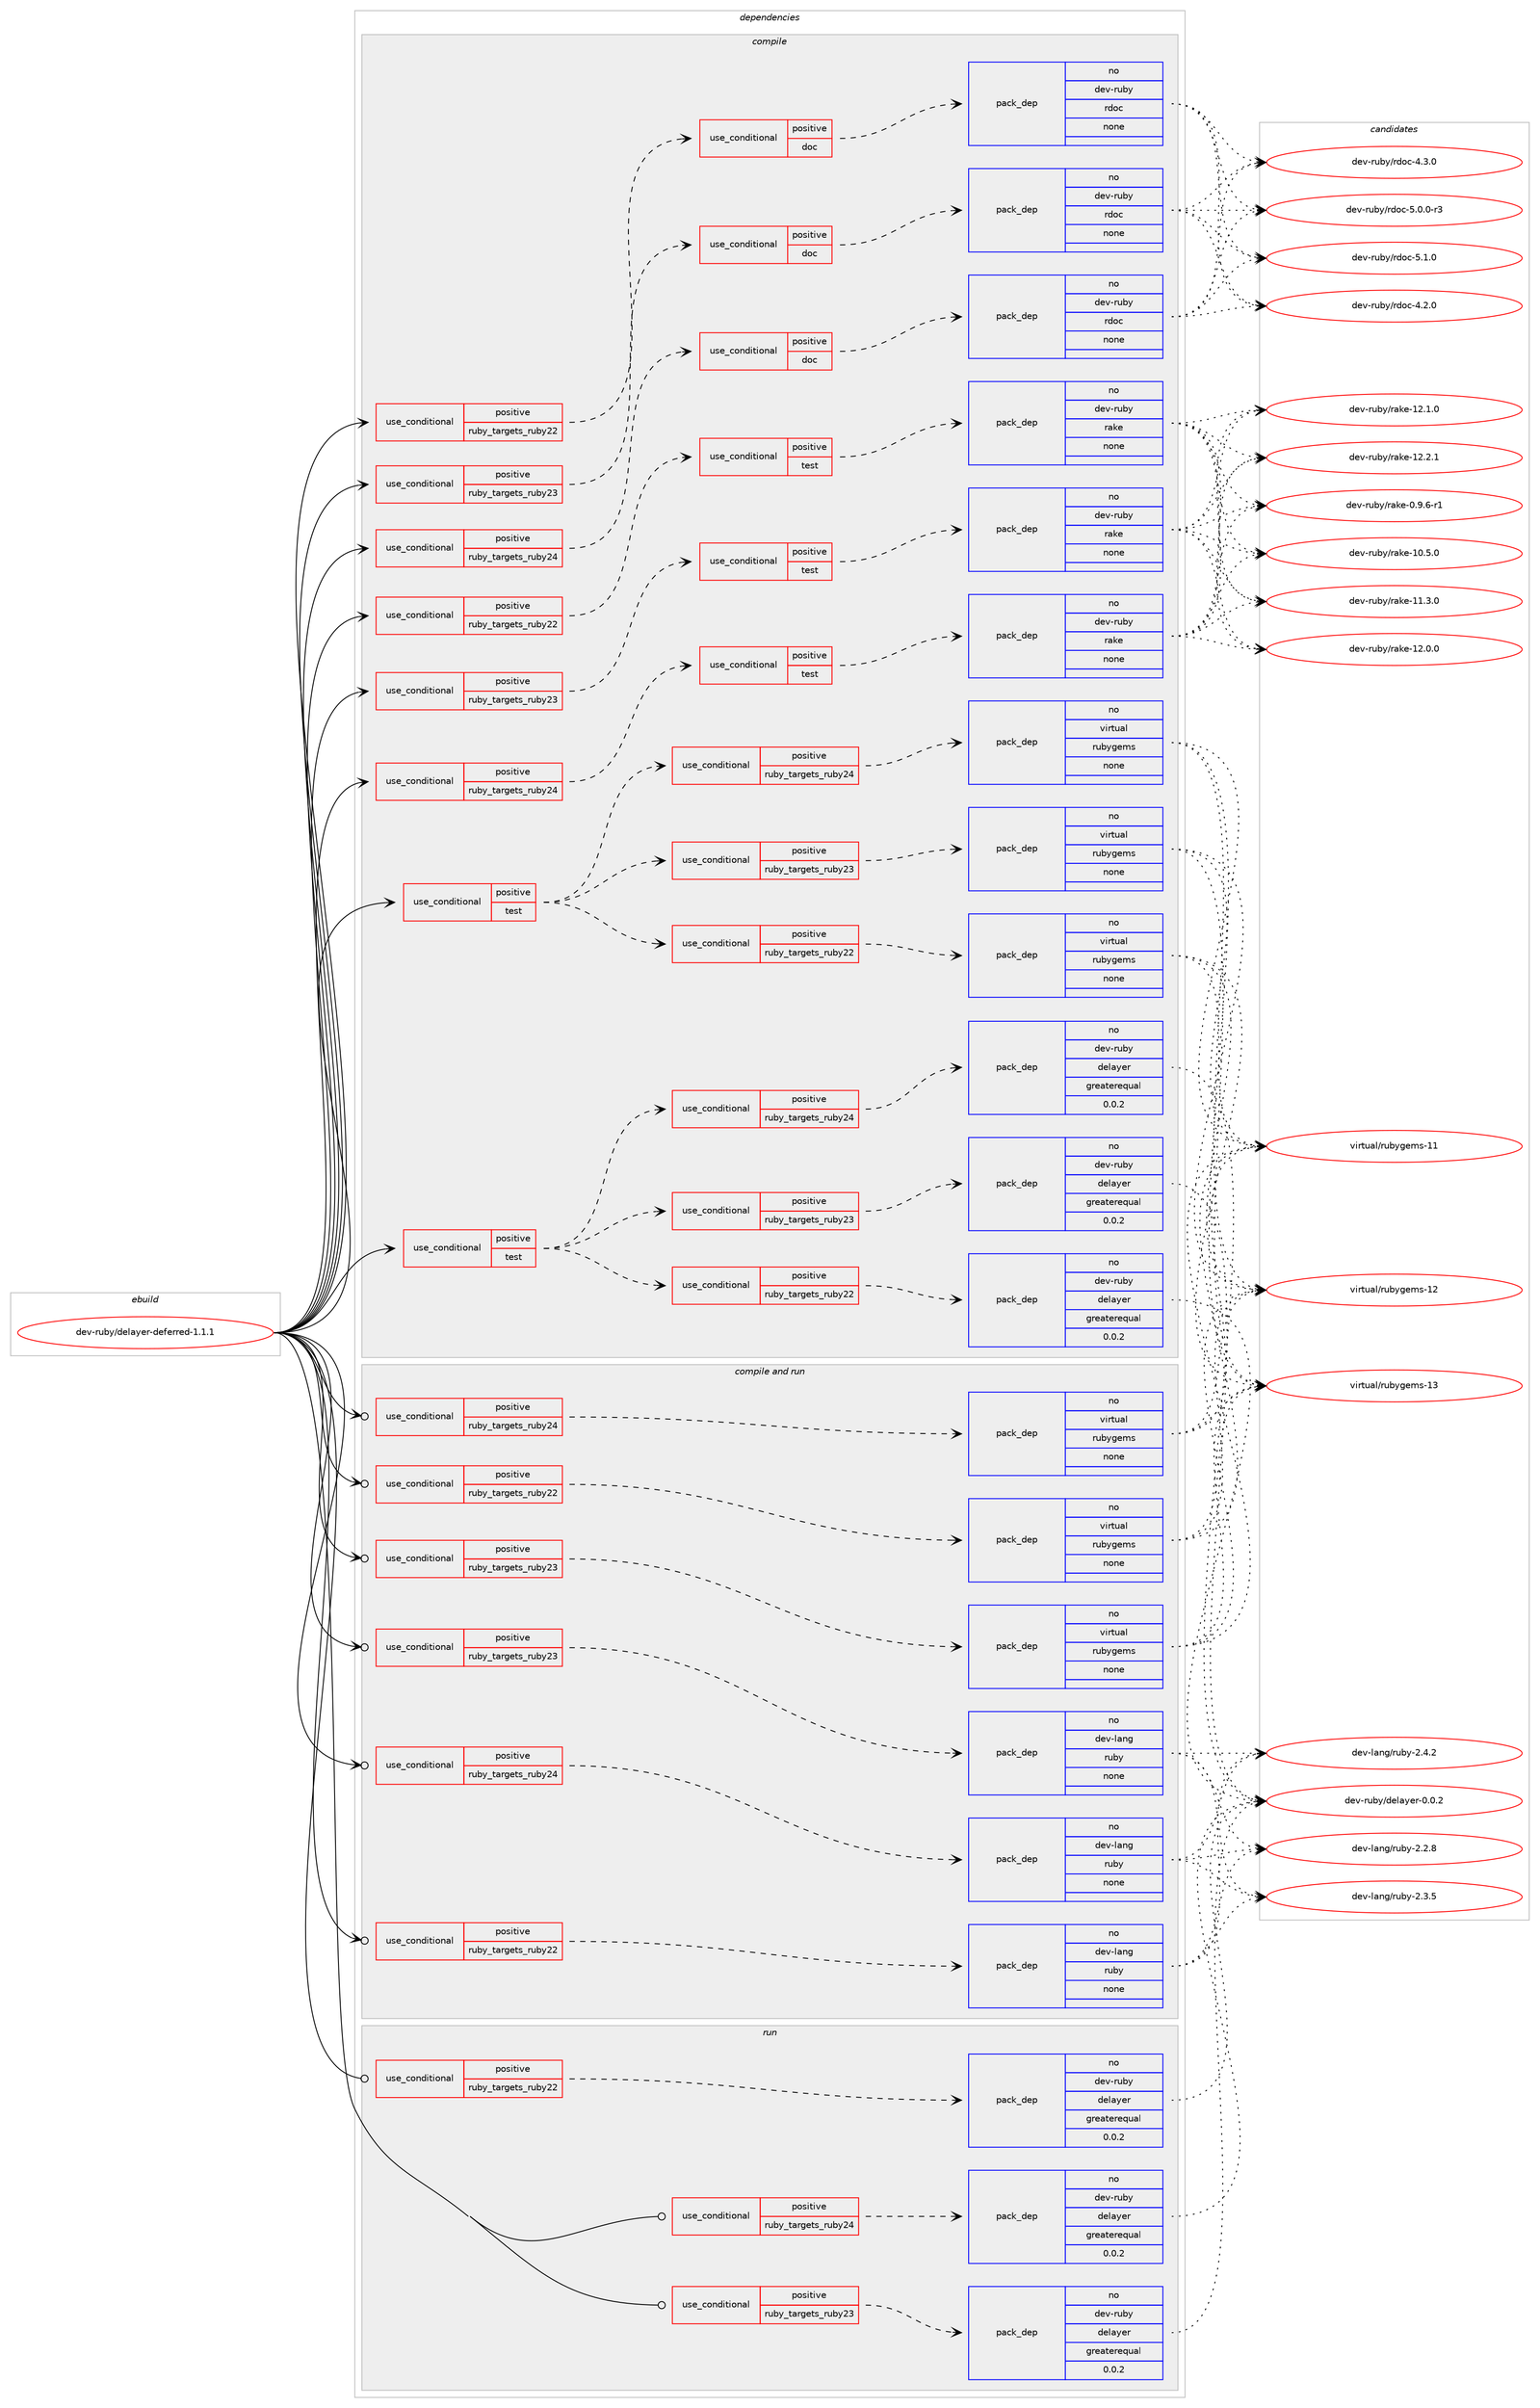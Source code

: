 digraph prolog {

# *************
# Graph options
# *************

newrank=true;
concentrate=true;
compound=true;
graph [rankdir=LR,fontname=Helvetica,fontsize=10,ranksep=1.5];#, ranksep=2.5, nodesep=0.2];
edge  [arrowhead=vee];
node  [fontname=Helvetica,fontsize=10];

# **********
# The ebuild
# **********

subgraph cluster_leftcol {
color=gray;
rank=same;
label=<<i>ebuild</i>>;
id [label="dev-ruby/delayer-deferred-1.1.1", color=red, width=4, href="../dev-ruby/delayer-deferred-1.1.1.svg"];
}

# ****************
# The dependencies
# ****************

subgraph cluster_midcol {
color=gray;
label=<<i>dependencies</i>>;
subgraph cluster_compile {
fillcolor="#eeeeee";
style=filled;
label=<<i>compile</i>>;
subgraph cond55631 {
dependency235847 [label=<<TABLE BORDER="0" CELLBORDER="1" CELLSPACING="0" CELLPADDING="4"><TR><TD ROWSPAN="3" CELLPADDING="10">use_conditional</TD></TR><TR><TD>positive</TD></TR><TR><TD>ruby_targets_ruby22</TD></TR></TABLE>>, shape=none, color=red];
subgraph cond55632 {
dependency235848 [label=<<TABLE BORDER="0" CELLBORDER="1" CELLSPACING="0" CELLPADDING="4"><TR><TD ROWSPAN="3" CELLPADDING="10">use_conditional</TD></TR><TR><TD>positive</TD></TR><TR><TD>doc</TD></TR></TABLE>>, shape=none, color=red];
subgraph pack176142 {
dependency235849 [label=<<TABLE BORDER="0" CELLBORDER="1" CELLSPACING="0" CELLPADDING="4" WIDTH="220"><TR><TD ROWSPAN="6" CELLPADDING="30">pack_dep</TD></TR><TR><TD WIDTH="110">no</TD></TR><TR><TD>dev-ruby</TD></TR><TR><TD>rdoc</TD></TR><TR><TD>none</TD></TR><TR><TD></TD></TR></TABLE>>, shape=none, color=blue];
}
dependency235848:e -> dependency235849:w [weight=20,style="dashed",arrowhead="vee"];
}
dependency235847:e -> dependency235848:w [weight=20,style="dashed",arrowhead="vee"];
}
id:e -> dependency235847:w [weight=20,style="solid",arrowhead="vee"];
subgraph cond55633 {
dependency235850 [label=<<TABLE BORDER="0" CELLBORDER="1" CELLSPACING="0" CELLPADDING="4"><TR><TD ROWSPAN="3" CELLPADDING="10">use_conditional</TD></TR><TR><TD>positive</TD></TR><TR><TD>ruby_targets_ruby22</TD></TR></TABLE>>, shape=none, color=red];
subgraph cond55634 {
dependency235851 [label=<<TABLE BORDER="0" CELLBORDER="1" CELLSPACING="0" CELLPADDING="4"><TR><TD ROWSPAN="3" CELLPADDING="10">use_conditional</TD></TR><TR><TD>positive</TD></TR><TR><TD>test</TD></TR></TABLE>>, shape=none, color=red];
subgraph pack176143 {
dependency235852 [label=<<TABLE BORDER="0" CELLBORDER="1" CELLSPACING="0" CELLPADDING="4" WIDTH="220"><TR><TD ROWSPAN="6" CELLPADDING="30">pack_dep</TD></TR><TR><TD WIDTH="110">no</TD></TR><TR><TD>dev-ruby</TD></TR><TR><TD>rake</TD></TR><TR><TD>none</TD></TR><TR><TD></TD></TR></TABLE>>, shape=none, color=blue];
}
dependency235851:e -> dependency235852:w [weight=20,style="dashed",arrowhead="vee"];
}
dependency235850:e -> dependency235851:w [weight=20,style="dashed",arrowhead="vee"];
}
id:e -> dependency235850:w [weight=20,style="solid",arrowhead="vee"];
subgraph cond55635 {
dependency235853 [label=<<TABLE BORDER="0" CELLBORDER="1" CELLSPACING="0" CELLPADDING="4"><TR><TD ROWSPAN="3" CELLPADDING="10">use_conditional</TD></TR><TR><TD>positive</TD></TR><TR><TD>ruby_targets_ruby23</TD></TR></TABLE>>, shape=none, color=red];
subgraph cond55636 {
dependency235854 [label=<<TABLE BORDER="0" CELLBORDER="1" CELLSPACING="0" CELLPADDING="4"><TR><TD ROWSPAN="3" CELLPADDING="10">use_conditional</TD></TR><TR><TD>positive</TD></TR><TR><TD>doc</TD></TR></TABLE>>, shape=none, color=red];
subgraph pack176144 {
dependency235855 [label=<<TABLE BORDER="0" CELLBORDER="1" CELLSPACING="0" CELLPADDING="4" WIDTH="220"><TR><TD ROWSPAN="6" CELLPADDING="30">pack_dep</TD></TR><TR><TD WIDTH="110">no</TD></TR><TR><TD>dev-ruby</TD></TR><TR><TD>rdoc</TD></TR><TR><TD>none</TD></TR><TR><TD></TD></TR></TABLE>>, shape=none, color=blue];
}
dependency235854:e -> dependency235855:w [weight=20,style="dashed",arrowhead="vee"];
}
dependency235853:e -> dependency235854:w [weight=20,style="dashed",arrowhead="vee"];
}
id:e -> dependency235853:w [weight=20,style="solid",arrowhead="vee"];
subgraph cond55637 {
dependency235856 [label=<<TABLE BORDER="0" CELLBORDER="1" CELLSPACING="0" CELLPADDING="4"><TR><TD ROWSPAN="3" CELLPADDING="10">use_conditional</TD></TR><TR><TD>positive</TD></TR><TR><TD>ruby_targets_ruby23</TD></TR></TABLE>>, shape=none, color=red];
subgraph cond55638 {
dependency235857 [label=<<TABLE BORDER="0" CELLBORDER="1" CELLSPACING="0" CELLPADDING="4"><TR><TD ROWSPAN="3" CELLPADDING="10">use_conditional</TD></TR><TR><TD>positive</TD></TR><TR><TD>test</TD></TR></TABLE>>, shape=none, color=red];
subgraph pack176145 {
dependency235858 [label=<<TABLE BORDER="0" CELLBORDER="1" CELLSPACING="0" CELLPADDING="4" WIDTH="220"><TR><TD ROWSPAN="6" CELLPADDING="30">pack_dep</TD></TR><TR><TD WIDTH="110">no</TD></TR><TR><TD>dev-ruby</TD></TR><TR><TD>rake</TD></TR><TR><TD>none</TD></TR><TR><TD></TD></TR></TABLE>>, shape=none, color=blue];
}
dependency235857:e -> dependency235858:w [weight=20,style="dashed",arrowhead="vee"];
}
dependency235856:e -> dependency235857:w [weight=20,style="dashed",arrowhead="vee"];
}
id:e -> dependency235856:w [weight=20,style="solid",arrowhead="vee"];
subgraph cond55639 {
dependency235859 [label=<<TABLE BORDER="0" CELLBORDER="1" CELLSPACING="0" CELLPADDING="4"><TR><TD ROWSPAN="3" CELLPADDING="10">use_conditional</TD></TR><TR><TD>positive</TD></TR><TR><TD>ruby_targets_ruby24</TD></TR></TABLE>>, shape=none, color=red];
subgraph cond55640 {
dependency235860 [label=<<TABLE BORDER="0" CELLBORDER="1" CELLSPACING="0" CELLPADDING="4"><TR><TD ROWSPAN="3" CELLPADDING="10">use_conditional</TD></TR><TR><TD>positive</TD></TR><TR><TD>doc</TD></TR></TABLE>>, shape=none, color=red];
subgraph pack176146 {
dependency235861 [label=<<TABLE BORDER="0" CELLBORDER="1" CELLSPACING="0" CELLPADDING="4" WIDTH="220"><TR><TD ROWSPAN="6" CELLPADDING="30">pack_dep</TD></TR><TR><TD WIDTH="110">no</TD></TR><TR><TD>dev-ruby</TD></TR><TR><TD>rdoc</TD></TR><TR><TD>none</TD></TR><TR><TD></TD></TR></TABLE>>, shape=none, color=blue];
}
dependency235860:e -> dependency235861:w [weight=20,style="dashed",arrowhead="vee"];
}
dependency235859:e -> dependency235860:w [weight=20,style="dashed",arrowhead="vee"];
}
id:e -> dependency235859:w [weight=20,style="solid",arrowhead="vee"];
subgraph cond55641 {
dependency235862 [label=<<TABLE BORDER="0" CELLBORDER="1" CELLSPACING="0" CELLPADDING="4"><TR><TD ROWSPAN="3" CELLPADDING="10">use_conditional</TD></TR><TR><TD>positive</TD></TR><TR><TD>ruby_targets_ruby24</TD></TR></TABLE>>, shape=none, color=red];
subgraph cond55642 {
dependency235863 [label=<<TABLE BORDER="0" CELLBORDER="1" CELLSPACING="0" CELLPADDING="4"><TR><TD ROWSPAN="3" CELLPADDING="10">use_conditional</TD></TR><TR><TD>positive</TD></TR><TR><TD>test</TD></TR></TABLE>>, shape=none, color=red];
subgraph pack176147 {
dependency235864 [label=<<TABLE BORDER="0" CELLBORDER="1" CELLSPACING="0" CELLPADDING="4" WIDTH="220"><TR><TD ROWSPAN="6" CELLPADDING="30">pack_dep</TD></TR><TR><TD WIDTH="110">no</TD></TR><TR><TD>dev-ruby</TD></TR><TR><TD>rake</TD></TR><TR><TD>none</TD></TR><TR><TD></TD></TR></TABLE>>, shape=none, color=blue];
}
dependency235863:e -> dependency235864:w [weight=20,style="dashed",arrowhead="vee"];
}
dependency235862:e -> dependency235863:w [weight=20,style="dashed",arrowhead="vee"];
}
id:e -> dependency235862:w [weight=20,style="solid",arrowhead="vee"];
subgraph cond55643 {
dependency235865 [label=<<TABLE BORDER="0" CELLBORDER="1" CELLSPACING="0" CELLPADDING="4"><TR><TD ROWSPAN="3" CELLPADDING="10">use_conditional</TD></TR><TR><TD>positive</TD></TR><TR><TD>test</TD></TR></TABLE>>, shape=none, color=red];
subgraph cond55644 {
dependency235866 [label=<<TABLE BORDER="0" CELLBORDER="1" CELLSPACING="0" CELLPADDING="4"><TR><TD ROWSPAN="3" CELLPADDING="10">use_conditional</TD></TR><TR><TD>positive</TD></TR><TR><TD>ruby_targets_ruby22</TD></TR></TABLE>>, shape=none, color=red];
subgraph pack176148 {
dependency235867 [label=<<TABLE BORDER="0" CELLBORDER="1" CELLSPACING="0" CELLPADDING="4" WIDTH="220"><TR><TD ROWSPAN="6" CELLPADDING="30">pack_dep</TD></TR><TR><TD WIDTH="110">no</TD></TR><TR><TD>dev-ruby</TD></TR><TR><TD>delayer</TD></TR><TR><TD>greaterequal</TD></TR><TR><TD>0.0.2</TD></TR></TABLE>>, shape=none, color=blue];
}
dependency235866:e -> dependency235867:w [weight=20,style="dashed",arrowhead="vee"];
}
dependency235865:e -> dependency235866:w [weight=20,style="dashed",arrowhead="vee"];
subgraph cond55645 {
dependency235868 [label=<<TABLE BORDER="0" CELLBORDER="1" CELLSPACING="0" CELLPADDING="4"><TR><TD ROWSPAN="3" CELLPADDING="10">use_conditional</TD></TR><TR><TD>positive</TD></TR><TR><TD>ruby_targets_ruby23</TD></TR></TABLE>>, shape=none, color=red];
subgraph pack176149 {
dependency235869 [label=<<TABLE BORDER="0" CELLBORDER="1" CELLSPACING="0" CELLPADDING="4" WIDTH="220"><TR><TD ROWSPAN="6" CELLPADDING="30">pack_dep</TD></TR><TR><TD WIDTH="110">no</TD></TR><TR><TD>dev-ruby</TD></TR><TR><TD>delayer</TD></TR><TR><TD>greaterequal</TD></TR><TR><TD>0.0.2</TD></TR></TABLE>>, shape=none, color=blue];
}
dependency235868:e -> dependency235869:w [weight=20,style="dashed",arrowhead="vee"];
}
dependency235865:e -> dependency235868:w [weight=20,style="dashed",arrowhead="vee"];
subgraph cond55646 {
dependency235870 [label=<<TABLE BORDER="0" CELLBORDER="1" CELLSPACING="0" CELLPADDING="4"><TR><TD ROWSPAN="3" CELLPADDING="10">use_conditional</TD></TR><TR><TD>positive</TD></TR><TR><TD>ruby_targets_ruby24</TD></TR></TABLE>>, shape=none, color=red];
subgraph pack176150 {
dependency235871 [label=<<TABLE BORDER="0" CELLBORDER="1" CELLSPACING="0" CELLPADDING="4" WIDTH="220"><TR><TD ROWSPAN="6" CELLPADDING="30">pack_dep</TD></TR><TR><TD WIDTH="110">no</TD></TR><TR><TD>dev-ruby</TD></TR><TR><TD>delayer</TD></TR><TR><TD>greaterequal</TD></TR><TR><TD>0.0.2</TD></TR></TABLE>>, shape=none, color=blue];
}
dependency235870:e -> dependency235871:w [weight=20,style="dashed",arrowhead="vee"];
}
dependency235865:e -> dependency235870:w [weight=20,style="dashed",arrowhead="vee"];
}
id:e -> dependency235865:w [weight=20,style="solid",arrowhead="vee"];
subgraph cond55647 {
dependency235872 [label=<<TABLE BORDER="0" CELLBORDER="1" CELLSPACING="0" CELLPADDING="4"><TR><TD ROWSPAN="3" CELLPADDING="10">use_conditional</TD></TR><TR><TD>positive</TD></TR><TR><TD>test</TD></TR></TABLE>>, shape=none, color=red];
subgraph cond55648 {
dependency235873 [label=<<TABLE BORDER="0" CELLBORDER="1" CELLSPACING="0" CELLPADDING="4"><TR><TD ROWSPAN="3" CELLPADDING="10">use_conditional</TD></TR><TR><TD>positive</TD></TR><TR><TD>ruby_targets_ruby22</TD></TR></TABLE>>, shape=none, color=red];
subgraph pack176151 {
dependency235874 [label=<<TABLE BORDER="0" CELLBORDER="1" CELLSPACING="0" CELLPADDING="4" WIDTH="220"><TR><TD ROWSPAN="6" CELLPADDING="30">pack_dep</TD></TR><TR><TD WIDTH="110">no</TD></TR><TR><TD>virtual</TD></TR><TR><TD>rubygems</TD></TR><TR><TD>none</TD></TR><TR><TD></TD></TR></TABLE>>, shape=none, color=blue];
}
dependency235873:e -> dependency235874:w [weight=20,style="dashed",arrowhead="vee"];
}
dependency235872:e -> dependency235873:w [weight=20,style="dashed",arrowhead="vee"];
subgraph cond55649 {
dependency235875 [label=<<TABLE BORDER="0" CELLBORDER="1" CELLSPACING="0" CELLPADDING="4"><TR><TD ROWSPAN="3" CELLPADDING="10">use_conditional</TD></TR><TR><TD>positive</TD></TR><TR><TD>ruby_targets_ruby23</TD></TR></TABLE>>, shape=none, color=red];
subgraph pack176152 {
dependency235876 [label=<<TABLE BORDER="0" CELLBORDER="1" CELLSPACING="0" CELLPADDING="4" WIDTH="220"><TR><TD ROWSPAN="6" CELLPADDING="30">pack_dep</TD></TR><TR><TD WIDTH="110">no</TD></TR><TR><TD>virtual</TD></TR><TR><TD>rubygems</TD></TR><TR><TD>none</TD></TR><TR><TD></TD></TR></TABLE>>, shape=none, color=blue];
}
dependency235875:e -> dependency235876:w [weight=20,style="dashed",arrowhead="vee"];
}
dependency235872:e -> dependency235875:w [weight=20,style="dashed",arrowhead="vee"];
subgraph cond55650 {
dependency235877 [label=<<TABLE BORDER="0" CELLBORDER="1" CELLSPACING="0" CELLPADDING="4"><TR><TD ROWSPAN="3" CELLPADDING="10">use_conditional</TD></TR><TR><TD>positive</TD></TR><TR><TD>ruby_targets_ruby24</TD></TR></TABLE>>, shape=none, color=red];
subgraph pack176153 {
dependency235878 [label=<<TABLE BORDER="0" CELLBORDER="1" CELLSPACING="0" CELLPADDING="4" WIDTH="220"><TR><TD ROWSPAN="6" CELLPADDING="30">pack_dep</TD></TR><TR><TD WIDTH="110">no</TD></TR><TR><TD>virtual</TD></TR><TR><TD>rubygems</TD></TR><TR><TD>none</TD></TR><TR><TD></TD></TR></TABLE>>, shape=none, color=blue];
}
dependency235877:e -> dependency235878:w [weight=20,style="dashed",arrowhead="vee"];
}
dependency235872:e -> dependency235877:w [weight=20,style="dashed",arrowhead="vee"];
}
id:e -> dependency235872:w [weight=20,style="solid",arrowhead="vee"];
}
subgraph cluster_compileandrun {
fillcolor="#eeeeee";
style=filled;
label=<<i>compile and run</i>>;
subgraph cond55651 {
dependency235879 [label=<<TABLE BORDER="0" CELLBORDER="1" CELLSPACING="0" CELLPADDING="4"><TR><TD ROWSPAN="3" CELLPADDING="10">use_conditional</TD></TR><TR><TD>positive</TD></TR><TR><TD>ruby_targets_ruby22</TD></TR></TABLE>>, shape=none, color=red];
subgraph pack176154 {
dependency235880 [label=<<TABLE BORDER="0" CELLBORDER="1" CELLSPACING="0" CELLPADDING="4" WIDTH="220"><TR><TD ROWSPAN="6" CELLPADDING="30">pack_dep</TD></TR><TR><TD WIDTH="110">no</TD></TR><TR><TD>dev-lang</TD></TR><TR><TD>ruby</TD></TR><TR><TD>none</TD></TR><TR><TD></TD></TR></TABLE>>, shape=none, color=blue];
}
dependency235879:e -> dependency235880:w [weight=20,style="dashed",arrowhead="vee"];
}
id:e -> dependency235879:w [weight=20,style="solid",arrowhead="odotvee"];
subgraph cond55652 {
dependency235881 [label=<<TABLE BORDER="0" CELLBORDER="1" CELLSPACING="0" CELLPADDING="4"><TR><TD ROWSPAN="3" CELLPADDING="10">use_conditional</TD></TR><TR><TD>positive</TD></TR><TR><TD>ruby_targets_ruby22</TD></TR></TABLE>>, shape=none, color=red];
subgraph pack176155 {
dependency235882 [label=<<TABLE BORDER="0" CELLBORDER="1" CELLSPACING="0" CELLPADDING="4" WIDTH="220"><TR><TD ROWSPAN="6" CELLPADDING="30">pack_dep</TD></TR><TR><TD WIDTH="110">no</TD></TR><TR><TD>virtual</TD></TR><TR><TD>rubygems</TD></TR><TR><TD>none</TD></TR><TR><TD></TD></TR></TABLE>>, shape=none, color=blue];
}
dependency235881:e -> dependency235882:w [weight=20,style="dashed",arrowhead="vee"];
}
id:e -> dependency235881:w [weight=20,style="solid",arrowhead="odotvee"];
subgraph cond55653 {
dependency235883 [label=<<TABLE BORDER="0" CELLBORDER="1" CELLSPACING="0" CELLPADDING="4"><TR><TD ROWSPAN="3" CELLPADDING="10">use_conditional</TD></TR><TR><TD>positive</TD></TR><TR><TD>ruby_targets_ruby23</TD></TR></TABLE>>, shape=none, color=red];
subgraph pack176156 {
dependency235884 [label=<<TABLE BORDER="0" CELLBORDER="1" CELLSPACING="0" CELLPADDING="4" WIDTH="220"><TR><TD ROWSPAN="6" CELLPADDING="30">pack_dep</TD></TR><TR><TD WIDTH="110">no</TD></TR><TR><TD>dev-lang</TD></TR><TR><TD>ruby</TD></TR><TR><TD>none</TD></TR><TR><TD></TD></TR></TABLE>>, shape=none, color=blue];
}
dependency235883:e -> dependency235884:w [weight=20,style="dashed",arrowhead="vee"];
}
id:e -> dependency235883:w [weight=20,style="solid",arrowhead="odotvee"];
subgraph cond55654 {
dependency235885 [label=<<TABLE BORDER="0" CELLBORDER="1" CELLSPACING="0" CELLPADDING="4"><TR><TD ROWSPAN="3" CELLPADDING="10">use_conditional</TD></TR><TR><TD>positive</TD></TR><TR><TD>ruby_targets_ruby23</TD></TR></TABLE>>, shape=none, color=red];
subgraph pack176157 {
dependency235886 [label=<<TABLE BORDER="0" CELLBORDER="1" CELLSPACING="0" CELLPADDING="4" WIDTH="220"><TR><TD ROWSPAN="6" CELLPADDING="30">pack_dep</TD></TR><TR><TD WIDTH="110">no</TD></TR><TR><TD>virtual</TD></TR><TR><TD>rubygems</TD></TR><TR><TD>none</TD></TR><TR><TD></TD></TR></TABLE>>, shape=none, color=blue];
}
dependency235885:e -> dependency235886:w [weight=20,style="dashed",arrowhead="vee"];
}
id:e -> dependency235885:w [weight=20,style="solid",arrowhead="odotvee"];
subgraph cond55655 {
dependency235887 [label=<<TABLE BORDER="0" CELLBORDER="1" CELLSPACING="0" CELLPADDING="4"><TR><TD ROWSPAN="3" CELLPADDING="10">use_conditional</TD></TR><TR><TD>positive</TD></TR><TR><TD>ruby_targets_ruby24</TD></TR></TABLE>>, shape=none, color=red];
subgraph pack176158 {
dependency235888 [label=<<TABLE BORDER="0" CELLBORDER="1" CELLSPACING="0" CELLPADDING="4" WIDTH="220"><TR><TD ROWSPAN="6" CELLPADDING="30">pack_dep</TD></TR><TR><TD WIDTH="110">no</TD></TR><TR><TD>dev-lang</TD></TR><TR><TD>ruby</TD></TR><TR><TD>none</TD></TR><TR><TD></TD></TR></TABLE>>, shape=none, color=blue];
}
dependency235887:e -> dependency235888:w [weight=20,style="dashed",arrowhead="vee"];
}
id:e -> dependency235887:w [weight=20,style="solid",arrowhead="odotvee"];
subgraph cond55656 {
dependency235889 [label=<<TABLE BORDER="0" CELLBORDER="1" CELLSPACING="0" CELLPADDING="4"><TR><TD ROWSPAN="3" CELLPADDING="10">use_conditional</TD></TR><TR><TD>positive</TD></TR><TR><TD>ruby_targets_ruby24</TD></TR></TABLE>>, shape=none, color=red];
subgraph pack176159 {
dependency235890 [label=<<TABLE BORDER="0" CELLBORDER="1" CELLSPACING="0" CELLPADDING="4" WIDTH="220"><TR><TD ROWSPAN="6" CELLPADDING="30">pack_dep</TD></TR><TR><TD WIDTH="110">no</TD></TR><TR><TD>virtual</TD></TR><TR><TD>rubygems</TD></TR><TR><TD>none</TD></TR><TR><TD></TD></TR></TABLE>>, shape=none, color=blue];
}
dependency235889:e -> dependency235890:w [weight=20,style="dashed",arrowhead="vee"];
}
id:e -> dependency235889:w [weight=20,style="solid",arrowhead="odotvee"];
}
subgraph cluster_run {
fillcolor="#eeeeee";
style=filled;
label=<<i>run</i>>;
subgraph cond55657 {
dependency235891 [label=<<TABLE BORDER="0" CELLBORDER="1" CELLSPACING="0" CELLPADDING="4"><TR><TD ROWSPAN="3" CELLPADDING="10">use_conditional</TD></TR><TR><TD>positive</TD></TR><TR><TD>ruby_targets_ruby22</TD></TR></TABLE>>, shape=none, color=red];
subgraph pack176160 {
dependency235892 [label=<<TABLE BORDER="0" CELLBORDER="1" CELLSPACING="0" CELLPADDING="4" WIDTH="220"><TR><TD ROWSPAN="6" CELLPADDING="30">pack_dep</TD></TR><TR><TD WIDTH="110">no</TD></TR><TR><TD>dev-ruby</TD></TR><TR><TD>delayer</TD></TR><TR><TD>greaterequal</TD></TR><TR><TD>0.0.2</TD></TR></TABLE>>, shape=none, color=blue];
}
dependency235891:e -> dependency235892:w [weight=20,style="dashed",arrowhead="vee"];
}
id:e -> dependency235891:w [weight=20,style="solid",arrowhead="odot"];
subgraph cond55658 {
dependency235893 [label=<<TABLE BORDER="0" CELLBORDER="1" CELLSPACING="0" CELLPADDING="4"><TR><TD ROWSPAN="3" CELLPADDING="10">use_conditional</TD></TR><TR><TD>positive</TD></TR><TR><TD>ruby_targets_ruby23</TD></TR></TABLE>>, shape=none, color=red];
subgraph pack176161 {
dependency235894 [label=<<TABLE BORDER="0" CELLBORDER="1" CELLSPACING="0" CELLPADDING="4" WIDTH="220"><TR><TD ROWSPAN="6" CELLPADDING="30">pack_dep</TD></TR><TR><TD WIDTH="110">no</TD></TR><TR><TD>dev-ruby</TD></TR><TR><TD>delayer</TD></TR><TR><TD>greaterequal</TD></TR><TR><TD>0.0.2</TD></TR></TABLE>>, shape=none, color=blue];
}
dependency235893:e -> dependency235894:w [weight=20,style="dashed",arrowhead="vee"];
}
id:e -> dependency235893:w [weight=20,style="solid",arrowhead="odot"];
subgraph cond55659 {
dependency235895 [label=<<TABLE BORDER="0" CELLBORDER="1" CELLSPACING="0" CELLPADDING="4"><TR><TD ROWSPAN="3" CELLPADDING="10">use_conditional</TD></TR><TR><TD>positive</TD></TR><TR><TD>ruby_targets_ruby24</TD></TR></TABLE>>, shape=none, color=red];
subgraph pack176162 {
dependency235896 [label=<<TABLE BORDER="0" CELLBORDER="1" CELLSPACING="0" CELLPADDING="4" WIDTH="220"><TR><TD ROWSPAN="6" CELLPADDING="30">pack_dep</TD></TR><TR><TD WIDTH="110">no</TD></TR><TR><TD>dev-ruby</TD></TR><TR><TD>delayer</TD></TR><TR><TD>greaterequal</TD></TR><TR><TD>0.0.2</TD></TR></TABLE>>, shape=none, color=blue];
}
dependency235895:e -> dependency235896:w [weight=20,style="dashed",arrowhead="vee"];
}
id:e -> dependency235895:w [weight=20,style="solid",arrowhead="odot"];
}
}

# **************
# The candidates
# **************

subgraph cluster_choices {
rank=same;
color=gray;
label=<<i>candidates</i>>;

subgraph choice176142 {
color=black;
nodesep=1;
choice10010111845114117981214711410011199455246504648 [label="dev-ruby/rdoc-4.2.0", color=red, width=4,href="../dev-ruby/rdoc-4.2.0.svg"];
choice10010111845114117981214711410011199455246514648 [label="dev-ruby/rdoc-4.3.0", color=red, width=4,href="../dev-ruby/rdoc-4.3.0.svg"];
choice100101118451141179812147114100111994553464846484511451 [label="dev-ruby/rdoc-5.0.0-r3", color=red, width=4,href="../dev-ruby/rdoc-5.0.0-r3.svg"];
choice10010111845114117981214711410011199455346494648 [label="dev-ruby/rdoc-5.1.0", color=red, width=4,href="../dev-ruby/rdoc-5.1.0.svg"];
dependency235849:e -> choice10010111845114117981214711410011199455246504648:w [style=dotted,weight="100"];
dependency235849:e -> choice10010111845114117981214711410011199455246514648:w [style=dotted,weight="100"];
dependency235849:e -> choice100101118451141179812147114100111994553464846484511451:w [style=dotted,weight="100"];
dependency235849:e -> choice10010111845114117981214711410011199455346494648:w [style=dotted,weight="100"];
}
subgraph choice176143 {
color=black;
nodesep=1;
choice100101118451141179812147114971071014548465746544511449 [label="dev-ruby/rake-0.9.6-r1", color=red, width=4,href="../dev-ruby/rake-0.9.6-r1.svg"];
choice1001011184511411798121471149710710145494846534648 [label="dev-ruby/rake-10.5.0", color=red, width=4,href="../dev-ruby/rake-10.5.0.svg"];
choice1001011184511411798121471149710710145494946514648 [label="dev-ruby/rake-11.3.0", color=red, width=4,href="../dev-ruby/rake-11.3.0.svg"];
choice1001011184511411798121471149710710145495046484648 [label="dev-ruby/rake-12.0.0", color=red, width=4,href="../dev-ruby/rake-12.0.0.svg"];
choice1001011184511411798121471149710710145495046494648 [label="dev-ruby/rake-12.1.0", color=red, width=4,href="../dev-ruby/rake-12.1.0.svg"];
choice1001011184511411798121471149710710145495046504649 [label="dev-ruby/rake-12.2.1", color=red, width=4,href="../dev-ruby/rake-12.2.1.svg"];
dependency235852:e -> choice100101118451141179812147114971071014548465746544511449:w [style=dotted,weight="100"];
dependency235852:e -> choice1001011184511411798121471149710710145494846534648:w [style=dotted,weight="100"];
dependency235852:e -> choice1001011184511411798121471149710710145494946514648:w [style=dotted,weight="100"];
dependency235852:e -> choice1001011184511411798121471149710710145495046484648:w [style=dotted,weight="100"];
dependency235852:e -> choice1001011184511411798121471149710710145495046494648:w [style=dotted,weight="100"];
dependency235852:e -> choice1001011184511411798121471149710710145495046504649:w [style=dotted,weight="100"];
}
subgraph choice176144 {
color=black;
nodesep=1;
choice10010111845114117981214711410011199455246504648 [label="dev-ruby/rdoc-4.2.0", color=red, width=4,href="../dev-ruby/rdoc-4.2.0.svg"];
choice10010111845114117981214711410011199455246514648 [label="dev-ruby/rdoc-4.3.0", color=red, width=4,href="../dev-ruby/rdoc-4.3.0.svg"];
choice100101118451141179812147114100111994553464846484511451 [label="dev-ruby/rdoc-5.0.0-r3", color=red, width=4,href="../dev-ruby/rdoc-5.0.0-r3.svg"];
choice10010111845114117981214711410011199455346494648 [label="dev-ruby/rdoc-5.1.0", color=red, width=4,href="../dev-ruby/rdoc-5.1.0.svg"];
dependency235855:e -> choice10010111845114117981214711410011199455246504648:w [style=dotted,weight="100"];
dependency235855:e -> choice10010111845114117981214711410011199455246514648:w [style=dotted,weight="100"];
dependency235855:e -> choice100101118451141179812147114100111994553464846484511451:w [style=dotted,weight="100"];
dependency235855:e -> choice10010111845114117981214711410011199455346494648:w [style=dotted,weight="100"];
}
subgraph choice176145 {
color=black;
nodesep=1;
choice100101118451141179812147114971071014548465746544511449 [label="dev-ruby/rake-0.9.6-r1", color=red, width=4,href="../dev-ruby/rake-0.9.6-r1.svg"];
choice1001011184511411798121471149710710145494846534648 [label="dev-ruby/rake-10.5.0", color=red, width=4,href="../dev-ruby/rake-10.5.0.svg"];
choice1001011184511411798121471149710710145494946514648 [label="dev-ruby/rake-11.3.0", color=red, width=4,href="../dev-ruby/rake-11.3.0.svg"];
choice1001011184511411798121471149710710145495046484648 [label="dev-ruby/rake-12.0.0", color=red, width=4,href="../dev-ruby/rake-12.0.0.svg"];
choice1001011184511411798121471149710710145495046494648 [label="dev-ruby/rake-12.1.0", color=red, width=4,href="../dev-ruby/rake-12.1.0.svg"];
choice1001011184511411798121471149710710145495046504649 [label="dev-ruby/rake-12.2.1", color=red, width=4,href="../dev-ruby/rake-12.2.1.svg"];
dependency235858:e -> choice100101118451141179812147114971071014548465746544511449:w [style=dotted,weight="100"];
dependency235858:e -> choice1001011184511411798121471149710710145494846534648:w [style=dotted,weight="100"];
dependency235858:e -> choice1001011184511411798121471149710710145494946514648:w [style=dotted,weight="100"];
dependency235858:e -> choice1001011184511411798121471149710710145495046484648:w [style=dotted,weight="100"];
dependency235858:e -> choice1001011184511411798121471149710710145495046494648:w [style=dotted,weight="100"];
dependency235858:e -> choice1001011184511411798121471149710710145495046504649:w [style=dotted,weight="100"];
}
subgraph choice176146 {
color=black;
nodesep=1;
choice10010111845114117981214711410011199455246504648 [label="dev-ruby/rdoc-4.2.0", color=red, width=4,href="../dev-ruby/rdoc-4.2.0.svg"];
choice10010111845114117981214711410011199455246514648 [label="dev-ruby/rdoc-4.3.0", color=red, width=4,href="../dev-ruby/rdoc-4.3.0.svg"];
choice100101118451141179812147114100111994553464846484511451 [label="dev-ruby/rdoc-5.0.0-r3", color=red, width=4,href="../dev-ruby/rdoc-5.0.0-r3.svg"];
choice10010111845114117981214711410011199455346494648 [label="dev-ruby/rdoc-5.1.0", color=red, width=4,href="../dev-ruby/rdoc-5.1.0.svg"];
dependency235861:e -> choice10010111845114117981214711410011199455246504648:w [style=dotted,weight="100"];
dependency235861:e -> choice10010111845114117981214711410011199455246514648:w [style=dotted,weight="100"];
dependency235861:e -> choice100101118451141179812147114100111994553464846484511451:w [style=dotted,weight="100"];
dependency235861:e -> choice10010111845114117981214711410011199455346494648:w [style=dotted,weight="100"];
}
subgraph choice176147 {
color=black;
nodesep=1;
choice100101118451141179812147114971071014548465746544511449 [label="dev-ruby/rake-0.9.6-r1", color=red, width=4,href="../dev-ruby/rake-0.9.6-r1.svg"];
choice1001011184511411798121471149710710145494846534648 [label="dev-ruby/rake-10.5.0", color=red, width=4,href="../dev-ruby/rake-10.5.0.svg"];
choice1001011184511411798121471149710710145494946514648 [label="dev-ruby/rake-11.3.0", color=red, width=4,href="../dev-ruby/rake-11.3.0.svg"];
choice1001011184511411798121471149710710145495046484648 [label="dev-ruby/rake-12.0.0", color=red, width=4,href="../dev-ruby/rake-12.0.0.svg"];
choice1001011184511411798121471149710710145495046494648 [label="dev-ruby/rake-12.1.0", color=red, width=4,href="../dev-ruby/rake-12.1.0.svg"];
choice1001011184511411798121471149710710145495046504649 [label="dev-ruby/rake-12.2.1", color=red, width=4,href="../dev-ruby/rake-12.2.1.svg"];
dependency235864:e -> choice100101118451141179812147114971071014548465746544511449:w [style=dotted,weight="100"];
dependency235864:e -> choice1001011184511411798121471149710710145494846534648:w [style=dotted,weight="100"];
dependency235864:e -> choice1001011184511411798121471149710710145494946514648:w [style=dotted,weight="100"];
dependency235864:e -> choice1001011184511411798121471149710710145495046484648:w [style=dotted,weight="100"];
dependency235864:e -> choice1001011184511411798121471149710710145495046494648:w [style=dotted,weight="100"];
dependency235864:e -> choice1001011184511411798121471149710710145495046504649:w [style=dotted,weight="100"];
}
subgraph choice176148 {
color=black;
nodesep=1;
choice10010111845114117981214710010110897121101114454846484650 [label="dev-ruby/delayer-0.0.2", color=red, width=4,href="../dev-ruby/delayer-0.0.2.svg"];
dependency235867:e -> choice10010111845114117981214710010110897121101114454846484650:w [style=dotted,weight="100"];
}
subgraph choice176149 {
color=black;
nodesep=1;
choice10010111845114117981214710010110897121101114454846484650 [label="dev-ruby/delayer-0.0.2", color=red, width=4,href="../dev-ruby/delayer-0.0.2.svg"];
dependency235869:e -> choice10010111845114117981214710010110897121101114454846484650:w [style=dotted,weight="100"];
}
subgraph choice176150 {
color=black;
nodesep=1;
choice10010111845114117981214710010110897121101114454846484650 [label="dev-ruby/delayer-0.0.2", color=red, width=4,href="../dev-ruby/delayer-0.0.2.svg"];
dependency235871:e -> choice10010111845114117981214710010110897121101114454846484650:w [style=dotted,weight="100"];
}
subgraph choice176151 {
color=black;
nodesep=1;
choice118105114116117971084711411798121103101109115454949 [label="virtual/rubygems-11", color=red, width=4,href="../virtual/rubygems-11.svg"];
choice118105114116117971084711411798121103101109115454950 [label="virtual/rubygems-12", color=red, width=4,href="../virtual/rubygems-12.svg"];
choice118105114116117971084711411798121103101109115454951 [label="virtual/rubygems-13", color=red, width=4,href="../virtual/rubygems-13.svg"];
dependency235874:e -> choice118105114116117971084711411798121103101109115454949:w [style=dotted,weight="100"];
dependency235874:e -> choice118105114116117971084711411798121103101109115454950:w [style=dotted,weight="100"];
dependency235874:e -> choice118105114116117971084711411798121103101109115454951:w [style=dotted,weight="100"];
}
subgraph choice176152 {
color=black;
nodesep=1;
choice118105114116117971084711411798121103101109115454949 [label="virtual/rubygems-11", color=red, width=4,href="../virtual/rubygems-11.svg"];
choice118105114116117971084711411798121103101109115454950 [label="virtual/rubygems-12", color=red, width=4,href="../virtual/rubygems-12.svg"];
choice118105114116117971084711411798121103101109115454951 [label="virtual/rubygems-13", color=red, width=4,href="../virtual/rubygems-13.svg"];
dependency235876:e -> choice118105114116117971084711411798121103101109115454949:w [style=dotted,weight="100"];
dependency235876:e -> choice118105114116117971084711411798121103101109115454950:w [style=dotted,weight="100"];
dependency235876:e -> choice118105114116117971084711411798121103101109115454951:w [style=dotted,weight="100"];
}
subgraph choice176153 {
color=black;
nodesep=1;
choice118105114116117971084711411798121103101109115454949 [label="virtual/rubygems-11", color=red, width=4,href="../virtual/rubygems-11.svg"];
choice118105114116117971084711411798121103101109115454950 [label="virtual/rubygems-12", color=red, width=4,href="../virtual/rubygems-12.svg"];
choice118105114116117971084711411798121103101109115454951 [label="virtual/rubygems-13", color=red, width=4,href="../virtual/rubygems-13.svg"];
dependency235878:e -> choice118105114116117971084711411798121103101109115454949:w [style=dotted,weight="100"];
dependency235878:e -> choice118105114116117971084711411798121103101109115454950:w [style=dotted,weight="100"];
dependency235878:e -> choice118105114116117971084711411798121103101109115454951:w [style=dotted,weight="100"];
}
subgraph choice176154 {
color=black;
nodesep=1;
choice10010111845108971101034711411798121455046504656 [label="dev-lang/ruby-2.2.8", color=red, width=4,href="../dev-lang/ruby-2.2.8.svg"];
choice10010111845108971101034711411798121455046514653 [label="dev-lang/ruby-2.3.5", color=red, width=4,href="../dev-lang/ruby-2.3.5.svg"];
choice10010111845108971101034711411798121455046524650 [label="dev-lang/ruby-2.4.2", color=red, width=4,href="../dev-lang/ruby-2.4.2.svg"];
dependency235880:e -> choice10010111845108971101034711411798121455046504656:w [style=dotted,weight="100"];
dependency235880:e -> choice10010111845108971101034711411798121455046514653:w [style=dotted,weight="100"];
dependency235880:e -> choice10010111845108971101034711411798121455046524650:w [style=dotted,weight="100"];
}
subgraph choice176155 {
color=black;
nodesep=1;
choice118105114116117971084711411798121103101109115454949 [label="virtual/rubygems-11", color=red, width=4,href="../virtual/rubygems-11.svg"];
choice118105114116117971084711411798121103101109115454950 [label="virtual/rubygems-12", color=red, width=4,href="../virtual/rubygems-12.svg"];
choice118105114116117971084711411798121103101109115454951 [label="virtual/rubygems-13", color=red, width=4,href="../virtual/rubygems-13.svg"];
dependency235882:e -> choice118105114116117971084711411798121103101109115454949:w [style=dotted,weight="100"];
dependency235882:e -> choice118105114116117971084711411798121103101109115454950:w [style=dotted,weight="100"];
dependency235882:e -> choice118105114116117971084711411798121103101109115454951:w [style=dotted,weight="100"];
}
subgraph choice176156 {
color=black;
nodesep=1;
choice10010111845108971101034711411798121455046504656 [label="dev-lang/ruby-2.2.8", color=red, width=4,href="../dev-lang/ruby-2.2.8.svg"];
choice10010111845108971101034711411798121455046514653 [label="dev-lang/ruby-2.3.5", color=red, width=4,href="../dev-lang/ruby-2.3.5.svg"];
choice10010111845108971101034711411798121455046524650 [label="dev-lang/ruby-2.4.2", color=red, width=4,href="../dev-lang/ruby-2.4.2.svg"];
dependency235884:e -> choice10010111845108971101034711411798121455046504656:w [style=dotted,weight="100"];
dependency235884:e -> choice10010111845108971101034711411798121455046514653:w [style=dotted,weight="100"];
dependency235884:e -> choice10010111845108971101034711411798121455046524650:w [style=dotted,weight="100"];
}
subgraph choice176157 {
color=black;
nodesep=1;
choice118105114116117971084711411798121103101109115454949 [label="virtual/rubygems-11", color=red, width=4,href="../virtual/rubygems-11.svg"];
choice118105114116117971084711411798121103101109115454950 [label="virtual/rubygems-12", color=red, width=4,href="../virtual/rubygems-12.svg"];
choice118105114116117971084711411798121103101109115454951 [label="virtual/rubygems-13", color=red, width=4,href="../virtual/rubygems-13.svg"];
dependency235886:e -> choice118105114116117971084711411798121103101109115454949:w [style=dotted,weight="100"];
dependency235886:e -> choice118105114116117971084711411798121103101109115454950:w [style=dotted,weight="100"];
dependency235886:e -> choice118105114116117971084711411798121103101109115454951:w [style=dotted,weight="100"];
}
subgraph choice176158 {
color=black;
nodesep=1;
choice10010111845108971101034711411798121455046504656 [label="dev-lang/ruby-2.2.8", color=red, width=4,href="../dev-lang/ruby-2.2.8.svg"];
choice10010111845108971101034711411798121455046514653 [label="dev-lang/ruby-2.3.5", color=red, width=4,href="../dev-lang/ruby-2.3.5.svg"];
choice10010111845108971101034711411798121455046524650 [label="dev-lang/ruby-2.4.2", color=red, width=4,href="../dev-lang/ruby-2.4.2.svg"];
dependency235888:e -> choice10010111845108971101034711411798121455046504656:w [style=dotted,weight="100"];
dependency235888:e -> choice10010111845108971101034711411798121455046514653:w [style=dotted,weight="100"];
dependency235888:e -> choice10010111845108971101034711411798121455046524650:w [style=dotted,weight="100"];
}
subgraph choice176159 {
color=black;
nodesep=1;
choice118105114116117971084711411798121103101109115454949 [label="virtual/rubygems-11", color=red, width=4,href="../virtual/rubygems-11.svg"];
choice118105114116117971084711411798121103101109115454950 [label="virtual/rubygems-12", color=red, width=4,href="../virtual/rubygems-12.svg"];
choice118105114116117971084711411798121103101109115454951 [label="virtual/rubygems-13", color=red, width=4,href="../virtual/rubygems-13.svg"];
dependency235890:e -> choice118105114116117971084711411798121103101109115454949:w [style=dotted,weight="100"];
dependency235890:e -> choice118105114116117971084711411798121103101109115454950:w [style=dotted,weight="100"];
dependency235890:e -> choice118105114116117971084711411798121103101109115454951:w [style=dotted,weight="100"];
}
subgraph choice176160 {
color=black;
nodesep=1;
choice10010111845114117981214710010110897121101114454846484650 [label="dev-ruby/delayer-0.0.2", color=red, width=4,href="../dev-ruby/delayer-0.0.2.svg"];
dependency235892:e -> choice10010111845114117981214710010110897121101114454846484650:w [style=dotted,weight="100"];
}
subgraph choice176161 {
color=black;
nodesep=1;
choice10010111845114117981214710010110897121101114454846484650 [label="dev-ruby/delayer-0.0.2", color=red, width=4,href="../dev-ruby/delayer-0.0.2.svg"];
dependency235894:e -> choice10010111845114117981214710010110897121101114454846484650:w [style=dotted,weight="100"];
}
subgraph choice176162 {
color=black;
nodesep=1;
choice10010111845114117981214710010110897121101114454846484650 [label="dev-ruby/delayer-0.0.2", color=red, width=4,href="../dev-ruby/delayer-0.0.2.svg"];
dependency235896:e -> choice10010111845114117981214710010110897121101114454846484650:w [style=dotted,weight="100"];
}
}

}
